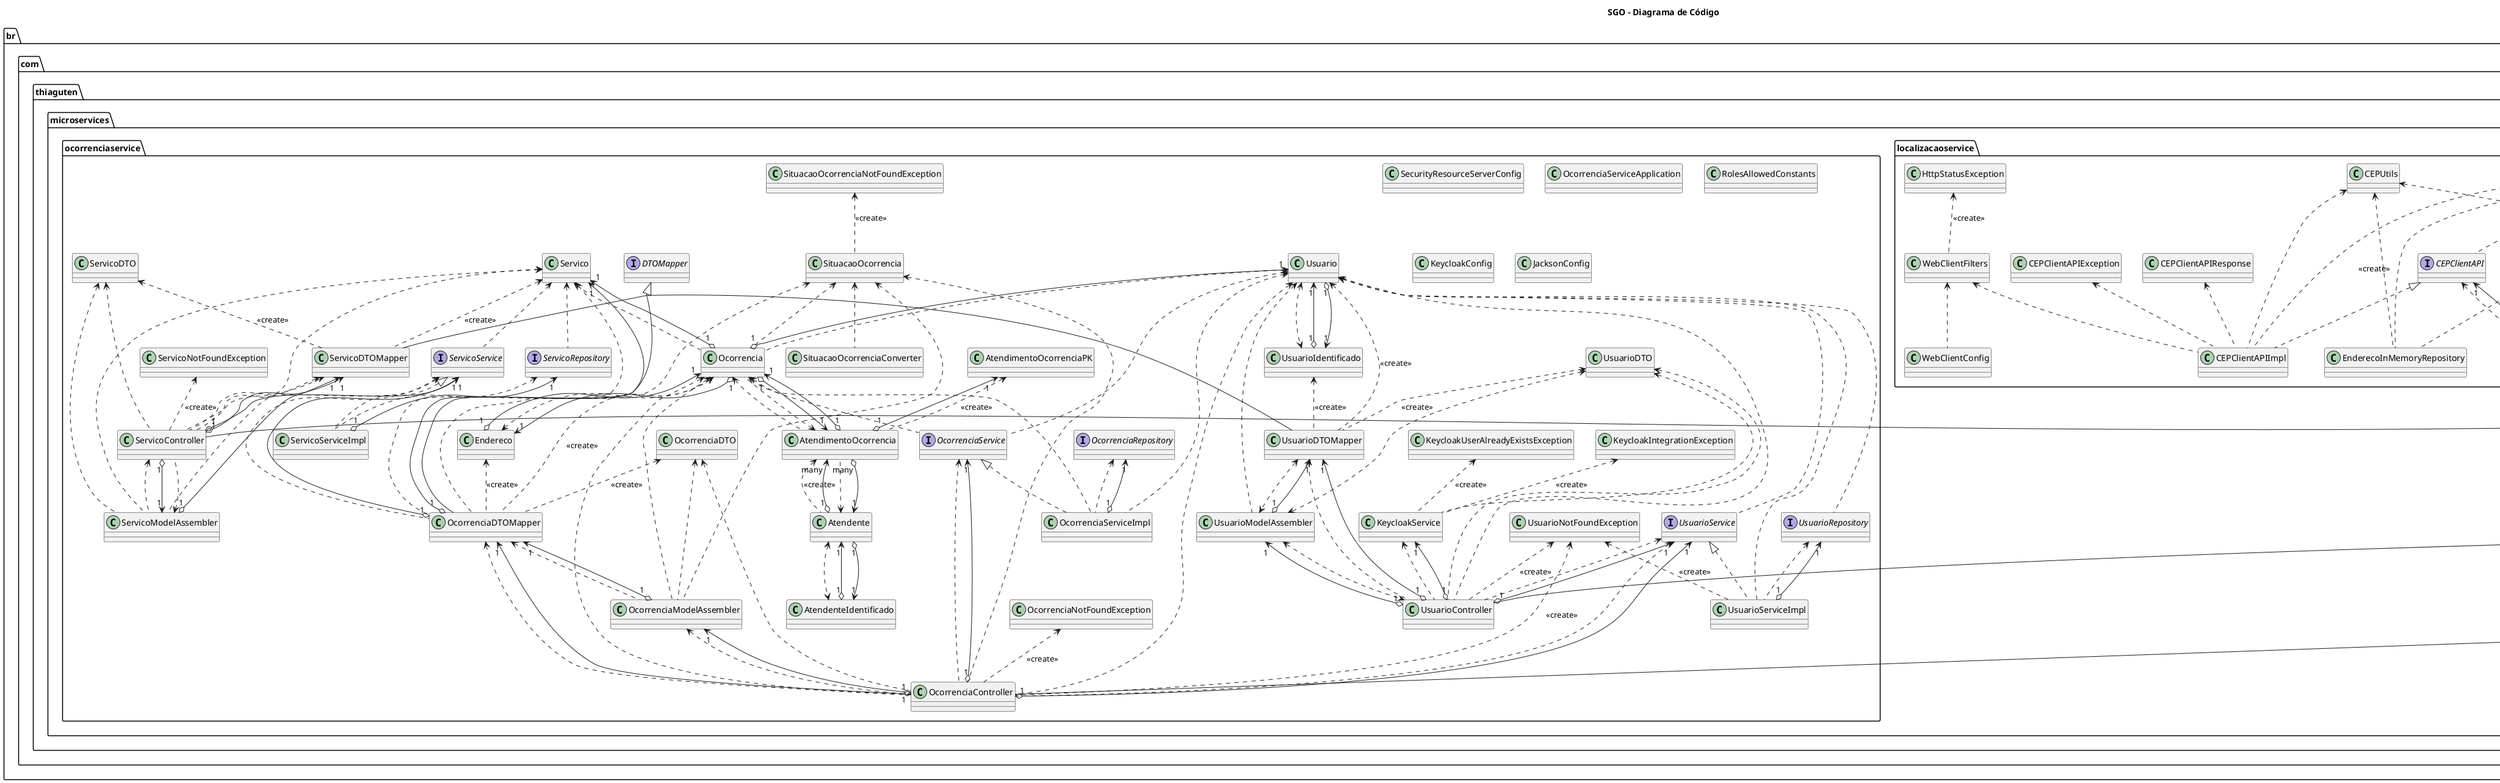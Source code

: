 @startuml SGO_C4_Code

skinparam packageStyle folder
skinparam groupInheritance 2

title SGO - Diagrama de Código

circle ApiRESTfulLocalizacao
circle ApiRESTfulUsuario
circle ApiRESTfulServico
circle ApiRESTfulOcorrencia

namespace br.com.thiaguten.microservices.localizacaoservice #FFFFFF {

    class CEPUtils
    class EnderecoDTO
    class CEPClientAPIResponse
    class CEPClientAPIException
    interface CEPClientAPI
    class CEPClientAPIImpl
    interface EnderecoRepository
    class EnderecoInMemoryRepository 
    interface EnderecoService
    class EnderecoServiceImpl
    class EnderecoModelAssembler
    class EnderecoController
    class HttpStatusException
    class WebClientFilters
    class WebClientConfig
    class CEPClientConfig
    class EnderecoNotFoundException
    class LocalizacaoServiceApplication

    .ApiRESTfulLocalizacao -- EnderecoController

    WebClientFilters <.. WebClientConfig
    HttpStatusException <.. WebClientFilters : <<create>>
    CEPClientAPI <|.. CEPClientAPIImpl
    CEPUtils <.. CEPClientAPIImpl
    CEPClientAPIResponse <.. CEPClientAPIImpl
    EnderecoDTO <.. CEPClientAPIImpl : <<create>>
    WebClientFilters <.. CEPClientAPIImpl
    CEPClientAPIException <.. CEPClientAPIImpl
    EnderecoRepository <|.. EnderecoInMemoryRepository
    EnderecoDTO <.. EnderecoInMemoryRepository
    CEPUtils <.. EnderecoInMemoryRepository
    EnderecoDTO <.. EnderecoRepository
    EnderecoRepository <.. EnderecoServiceImpl
    EnderecoRepository "1" <--o "1" EnderecoServiceImpl
    CEPClientAPI <.. EnderecoServiceImpl
    CEPClientAPI "1" <--o "1" EnderecoServiceImpl
    EnderecoService <|.. EnderecoServiceImpl
    EnderecoDTO <.. EnderecoServiceImpl : <<create>>
    EnderecoDTO <.. EnderecoService
    EnderecoDTO <.. EnderecoModelAssembler
    CEPUtils <.. EnderecoModelAssembler
    EnderecoDTO <.. EnderecoController : <<create>>
    EnderecoService <.. EnderecoController
    EnderecoService "1" <--o "1" EnderecoController
    EnderecoModelAssembler <..> EnderecoController
    EnderecoModelAssembler "1" <--o "1" EnderecoController
    EnderecoDTO <.. CEPClientAPI
}

namespace br.com.thiaguten.microservices.ocorrenciaservice #FFFFFF {
    
    class KeycloakService
    class KeycloakIntegrationException
    class KeycloakUserAlreadyExistsException
    class Usuario
    class UsuarioIdentificado
    class UsuarioDTO
    class UsuarioDTOMapper
    class UsuarioModelAssembler
    class UsuarioController
    interface UsuarioService
    class UsuarioServiceImpl
    interface UsuarioRepository
    class UsuarioNotFoundException
    class Ocorrencia
    class OcorrenciaController
    interface OcorrenciaService
    class OcorrenciaServiceImpl
    interface OcorrenciaRepository
    class OcorrenciaDTO
    class OcorrenciaDTOMapper
    class OcorrenciaNotFoundException
    class OcorrenciaModelAssembler
    class Atendente
    class AtendenteIdentificado
    class AtendimentoOcorrencia
    class AtendimentoOcorrenciaPK
    class Endereco
    class SituacaoOcorrencia
    class SituacaoOcorrenciaConverter
    class SituacaoOcorrenciaNotFoundException
    interface DTOMapper
    class Servico
    interface ServicoService
    class ServicoServiceImpl
    class ServicoDTO
    class ServicoDTOMapper
    class ServicoController
    class ServicoNotFoundException
    class ServicoModelAssembler
    interface ServicoRepository
    class SecurityResourceServerConfig
    class OcorrenciaServiceApplication
    class RolesAllowedConstants
    class KeycloakConfig
    class JacksonConfig

    .ApiRESTfulUsuario -- UsuarioController
    .ApiRESTfulServico -- ServicoController
    .ApiRESTfulOcorrencia -- OcorrenciaController

    KeycloakIntegrationException <.. KeycloakService : <<create>>
    KeycloakUserAlreadyExistsException <.. KeycloakService : <<create>>
    UsuarioDTO <.. KeycloakService
    Usuario <.. UsuarioController
    UsuarioDTO <.. UsuarioController
    UsuarioDTOMapper <.. UsuarioController
    UsuarioService <.. UsuarioController
    UsuarioNotFoundException <.. UsuarioController : <<create>>
    KeycloakService <.. UsuarioController
    KeycloakService "1" <--o "1" UsuarioController
    UsuarioDTOMapper "1" <--o "1" UsuarioController
    UsuarioService "1" <--o "1" UsuarioController
    UsuarioModelAssembler "1" <--o "1" UsuarioController
    UsuarioModelAssembler <..> UsuarioController
    Usuario <.. UsuarioModelAssembler
    UsuarioDTO <..> UsuarioModelAssembler
    UsuarioDTOMapper <..> UsuarioModelAssembler
    UsuarioDTOMapper "1" <--o "1" UsuarioModelAssembler
    Usuario <.. UsuarioDTOMapper : <<create>>
    UsuarioIdentificado <.. UsuarioDTOMapper : <<create>>
    UsuarioDTO <.. UsuarioDTOMapper : <<create>>
    Usuario <.. UsuarioRepository
    UsuarioRepository <.. UsuarioServiceImpl
    UsuarioRepository "1" <--o "1" UsuarioServiceImpl
    Usuario <.. UsuarioService
    Usuario <.. UsuarioServiceImpl
    UsuarioService <|.. UsuarioServiceImpl
    UsuarioNotFoundException <.. UsuarioServiceImpl : <<create>>
    UsuarioService <.. OcorrenciaController
    UsuarioService "1" <--o "1" OcorrenciaController
    Usuario <..> UsuarioIdentificado
    Usuario "1" <--o "1" UsuarioIdentificado
    UsuarioIdentificado "1" <--o "1" Usuario
    Usuario "1" <--o "1" Ocorrencia
    Usuario <.. Ocorrencia
    Usuario <.. OcorrenciaController
    Usuario <.. OcorrenciaService
    Usuario <.. OcorrenciaServiceImpl
    OcorrenciaService <|.. OcorrenciaServiceImpl
    UsuarioNotFoundException <.. OcorrenciaController : <<create>>
    Atendente <..> AtendenteIdentificado
    Atendente "1" <--o "1" AtendenteIdentificado
    AtendenteIdentificado "1" <--o "1" Atendente
    AtendimentoOcorrenciaPK "1" <--o "1" AtendimentoOcorrencia
    AtendimentoOcorrenciaPK <.. AtendimentoOcorrencia : <<create>>
    Atendente <.. AtendimentoOcorrencia
    Ocorrencia <.. AtendimentoOcorrencia
    AtendimentoOcorrencia <.. Ocorrencia
    AtendimentoOcorrencia <.. Atendente : <<create>>
    AtendimentoOcorrencia "many" <--o "1" Atendente
    Atendente "1" <--o "many" AtendimentoOcorrencia
    AtendimentoOcorrencia "1" <--o "1" Ocorrencia
    Ocorrencia "1" <--o "1" AtendimentoOcorrencia
    OcorrenciaRepository <.. OcorrenciaServiceImpl
    OcorrenciaRepository "1" <--o "1" OcorrenciaServiceImpl
    Ocorrencia <.. OcorrenciaServiceImpl
    Ocorrencia <.. OcorrenciaService
    OcorrenciaService <.. OcorrenciaController
    OcorrenciaService "1" <--o "1" OcorrenciaController
    OcorrenciaNotFoundException <.. OcorrenciaController : <<create>>
    Ocorrencia <.. OcorrenciaController
    OcorrenciaModelAssembler <.. OcorrenciaController
    OcorrenciaModelAssembler "1" <--o "1" OcorrenciaController
    OcorrenciaDTO <.. OcorrenciaController
    SituacaoOcorrencia <.. OcorrenciaController
    OcorrenciaDTOMapper <.. OcorrenciaController
    OcorrenciaDTOMapper "1" <--o "1" OcorrenciaController
    Endereco <..> Ocorrencia
    Endereco "1" <--o "1" Ocorrencia
    Ocorrencia "1" <--o "1" Endereco
    Endereco <.. OcorrenciaDTOMapper : <<create>>
    Ocorrencia <.. OcorrenciaDTOMapper : <<create>>
    OcorrenciaDTO <.. OcorrenciaDTOMapper : <<create>>
    OcorrenciaDTOMapper <.. OcorrenciaModelAssembler
    OcorrenciaDTOMapper "1" <--o "1" OcorrenciaModelAssembler
    SituacaoOcorrencia <.. OcorrenciaModelAssembler
    OcorrenciaDTO <.. OcorrenciaModelAssembler
    Ocorrencia <.. OcorrenciaModelAssembler
    SituacaoOcorrenciaNotFoundException <.. SituacaoOcorrencia : <<create>>
    SituacaoOcorrencia <.. Ocorrencia
    SituacaoOcorrencia <.. OcorrenciaDTOMapper
    SituacaoOcorrencia <.. SituacaoOcorrenciaConverter
    DTOMapper <|.. OcorrenciaDTOMapper
    DTOMapper <|.. UsuarioDTOMapper
    Servico <.. OcorrenciaDTOMapper
    Servico "1" <--o "1" OcorrenciaDTOMapper
    Servico <.. Ocorrencia
    Servico "1" <--o "1" Ocorrencia
    ServicoService <.. OcorrenciaDTOMapper
    ServicoService "1" <--o "1" OcorrenciaDTOMapper
    ServicoNotFoundException <.. ServicoController : <<create>>
    Servico <.. ServicoController
    ServicoDTO <.. ServicoController
    ServicoDTOMapper <.. ServicoController
    ServicoDTOMapper "1" <--o "1" ServicoController
    ServicoService <.. ServicoController
    ServicoService "1" <--o "1" ServicoController
    ServicoModelAssembler "1" <--o "1" ServicoController
    ServicoModelAssembler <.. ServicoController
    ServicoController <.. ServicoModelAssembler
    Servico <.. ServicoModelAssembler
    ServicoDTO <.. ServicoModelAssembler
    ServicoDTOMapper <.. ServicoModelAssembler
    ServicoDTOMapper "1" <--o "1" ServicoModelAssembler
    DTOMapper <|.. ServicoDTOMapper
    Servico <.. ServicoDTOMapper : <<create>>
    ServicoDTO <.. ServicoDTOMapper : <<create>>
    ServicoService <|.. ServicoServiceImpl
    ServicoRepository <.. ServicoServiceImpl
    ServicoRepository "1" <--o "1" ServicoServiceImpl
    Servico <.. ServicoRepository
    Servico <.. ServicoService
}

' namespace br.com.thiaguten.microservices.notificacaoservice #FFFFFF {
    
' }

' namespace br.com.thiaguten.microservices.relatorioservice #FFFFFF {
    
' }

@enduml